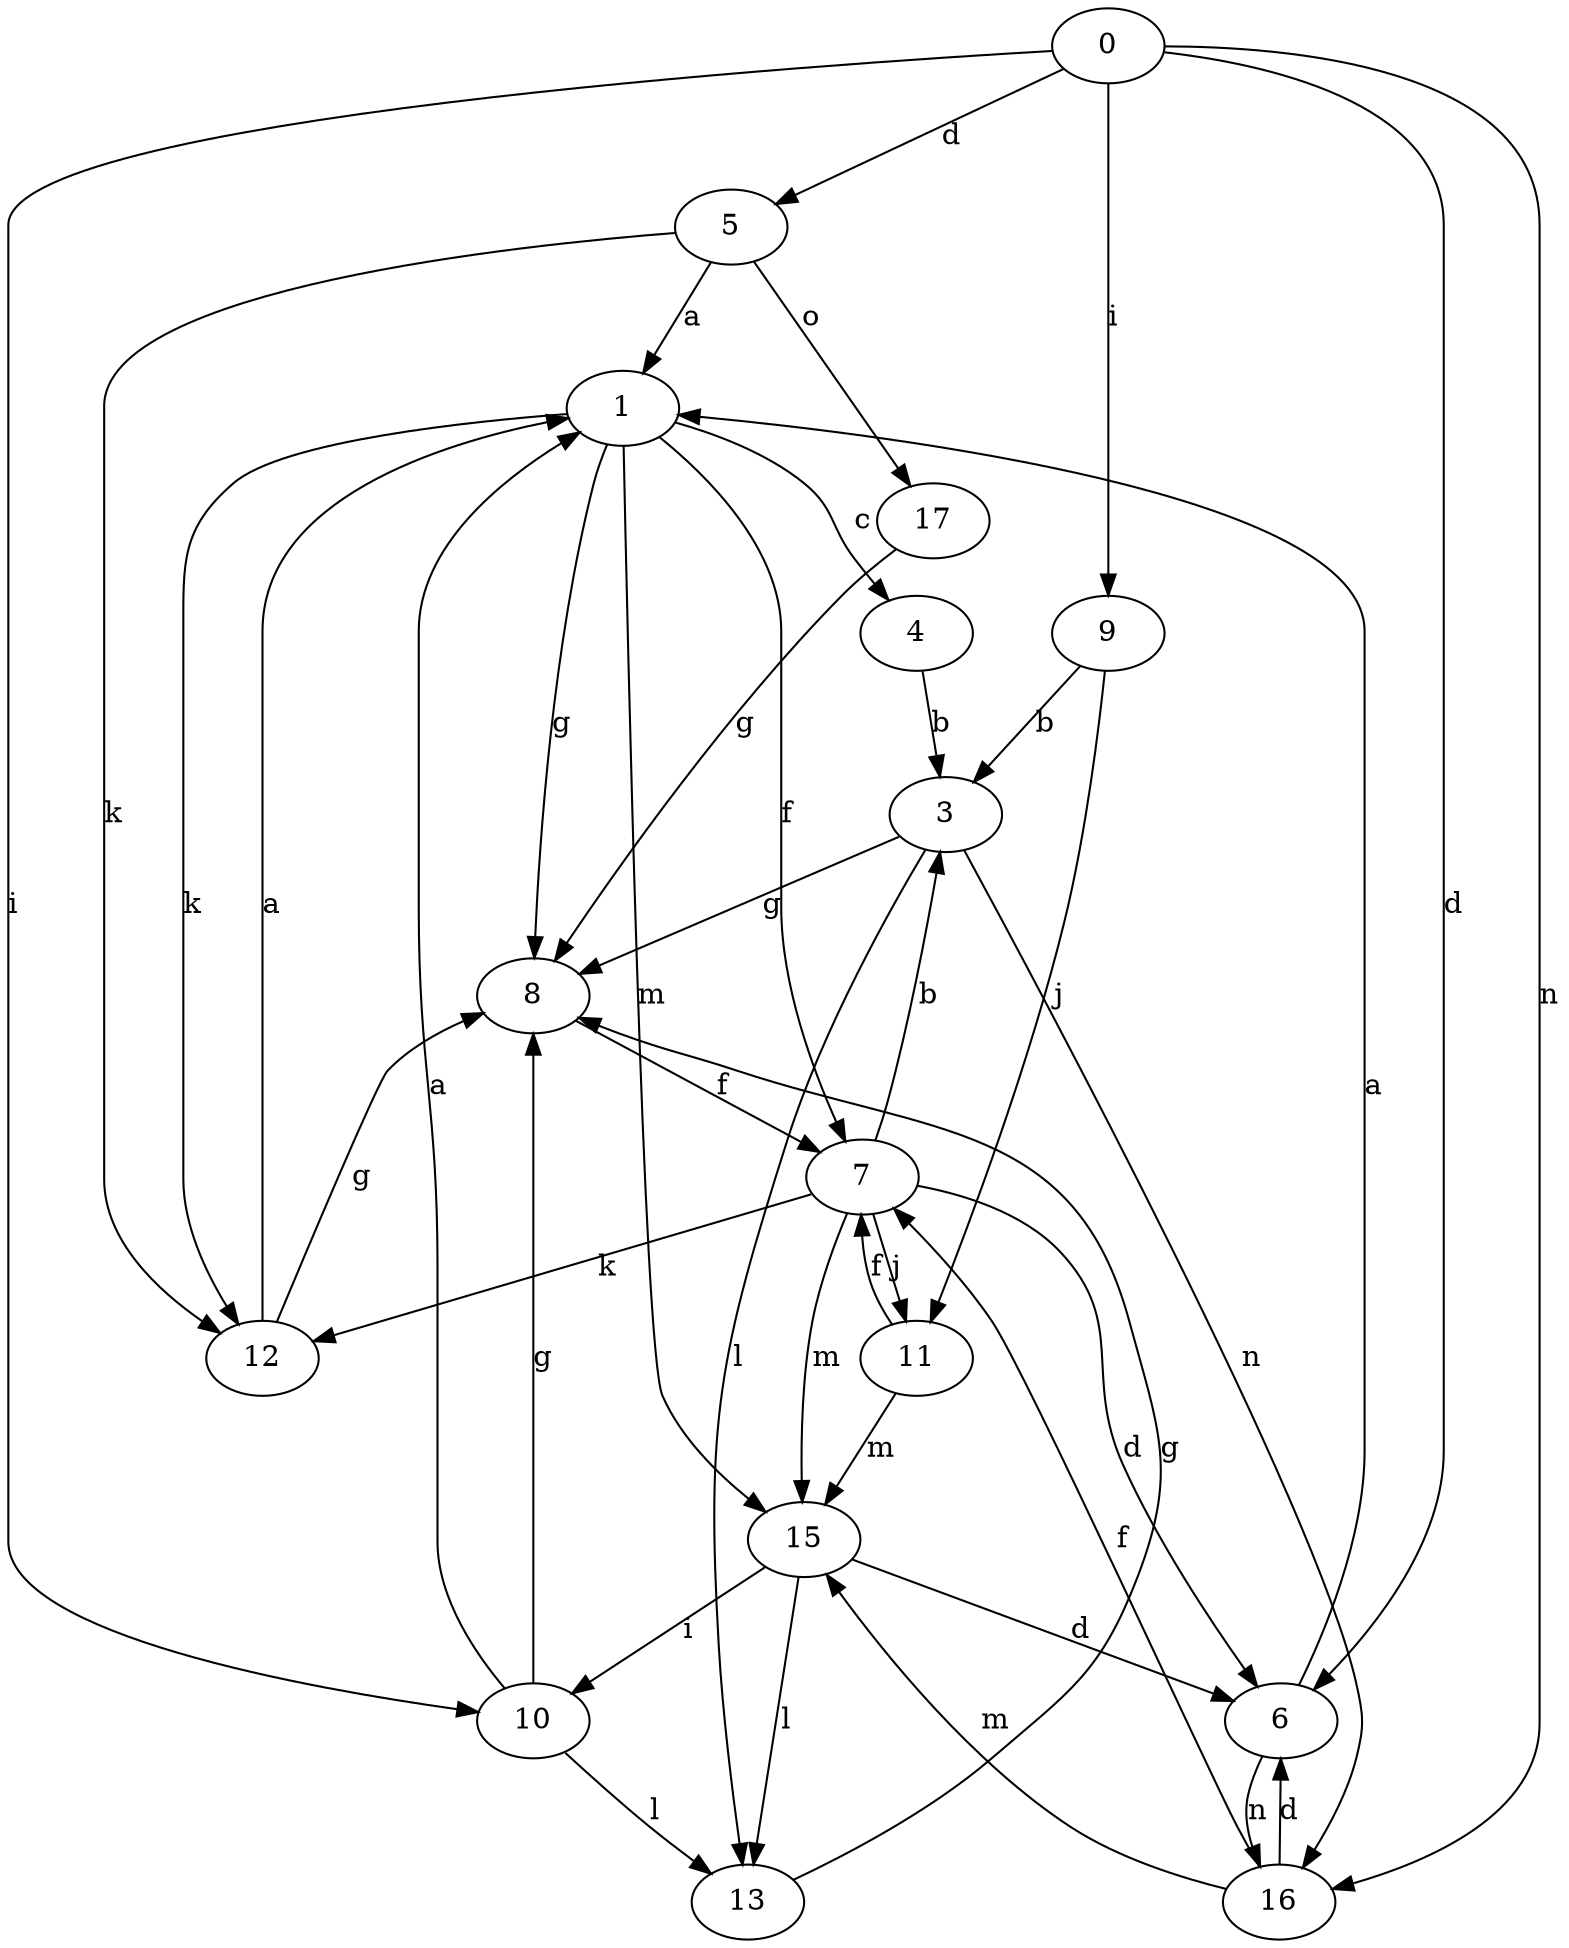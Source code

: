 strict digraph  {
1;
3;
4;
5;
6;
7;
8;
9;
10;
11;
0;
12;
13;
15;
16;
17;
1 -> 4  [label=c];
1 -> 7  [label=f];
1 -> 8  [label=g];
1 -> 12  [label=k];
1 -> 15  [label=m];
3 -> 8  [label=g];
3 -> 13  [label=l];
3 -> 16  [label=n];
4 -> 3  [label=b];
5 -> 1  [label=a];
5 -> 12  [label=k];
5 -> 17  [label=o];
6 -> 1  [label=a];
6 -> 16  [label=n];
7 -> 3  [label=b];
7 -> 6  [label=d];
7 -> 11  [label=j];
7 -> 12  [label=k];
7 -> 15  [label=m];
8 -> 7  [label=f];
9 -> 3  [label=b];
9 -> 11  [label=j];
10 -> 1  [label=a];
10 -> 8  [label=g];
10 -> 13  [label=l];
11 -> 7  [label=f];
11 -> 15  [label=m];
0 -> 5  [label=d];
0 -> 6  [label=d];
0 -> 9  [label=i];
0 -> 10  [label=i];
0 -> 16  [label=n];
12 -> 1  [label=a];
12 -> 8  [label=g];
13 -> 8  [label=g];
15 -> 6  [label=d];
15 -> 10  [label=i];
15 -> 13  [label=l];
16 -> 6  [label=d];
16 -> 7  [label=f];
16 -> 15  [label=m];
17 -> 8  [label=g];
}
